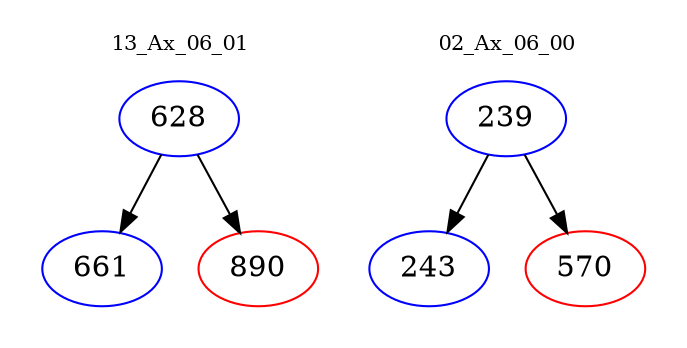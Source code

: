digraph{
subgraph cluster_0 {
color = white
label = "13_Ax_06_01";
fontsize=10;
T0_628 [label="628", color="blue"]
T0_628 -> T0_661 [color="black"]
T0_661 [label="661", color="blue"]
T0_628 -> T0_890 [color="black"]
T0_890 [label="890", color="red"]
}
subgraph cluster_1 {
color = white
label = "02_Ax_06_00";
fontsize=10;
T1_239 [label="239", color="blue"]
T1_239 -> T1_243 [color="black"]
T1_243 [label="243", color="blue"]
T1_239 -> T1_570 [color="black"]
T1_570 [label="570", color="red"]
}
}
